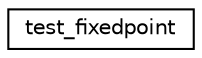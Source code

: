 digraph "Graphical Class Hierarchy"
{
  edge [fontname="Helvetica",fontsize="10",labelfontname="Helvetica",labelfontsize="10"];
  node [fontname="Helvetica",fontsize="10",shape=record];
  rankdir="LR";
  Node0 [label="test_fixedpoint",height=0.2,width=0.4,color="black", fillcolor="white", style="filled",URL="$structtest__fixedpoint.html"];
}
